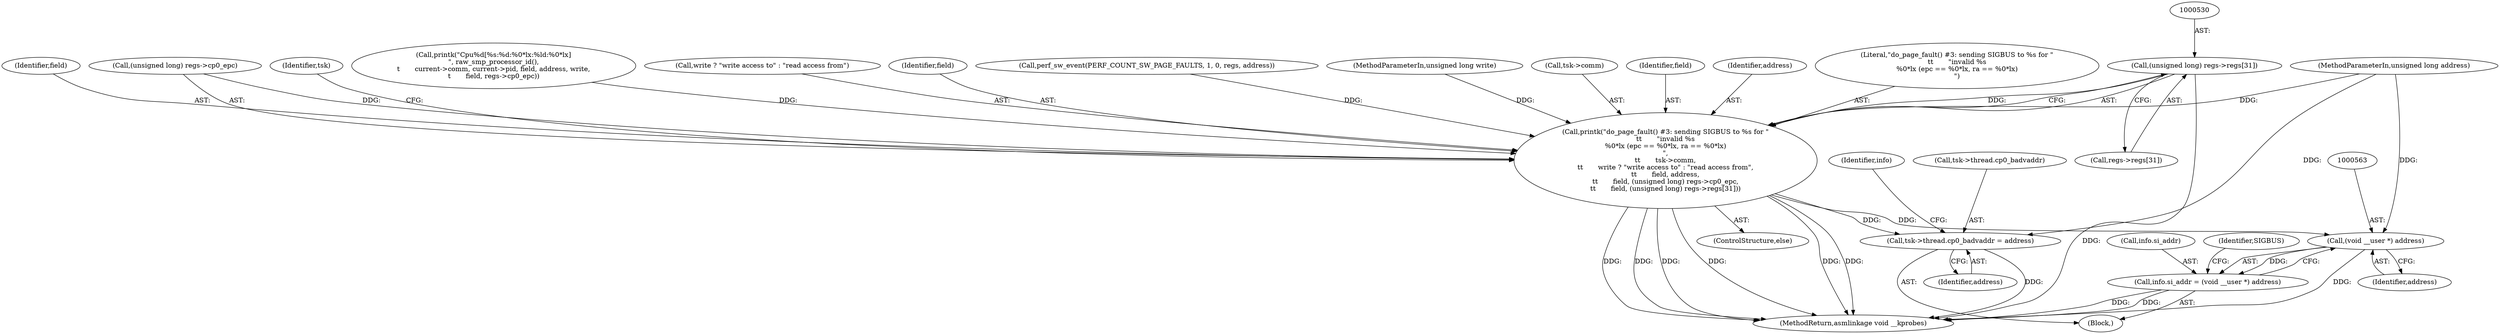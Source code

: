 digraph "0_linux_a8b0ca17b80e92faab46ee7179ba9e99ccb61233_14@array" {
"1000529" [label="(Call,(unsigned long) regs->regs[31])"];
"1000511" [label="(Call,printk(\"do_page_fault() #3: sending SIGBUS to %s for \"\n\t\t       \"invalid %s\n%0*lx (epc == %0*lx, ra == %0*lx)\n\",\n\t\t       tsk->comm,\n\t\t       write ? \"write access to\" : \"read access from\",\n\t\t       field, address,\n\t\t       field, (unsigned long) regs->cp0_epc,\n\t\t       field, (unsigned long) regs->regs[31]))"];
"1000536" [label="(Call,tsk->thread.cp0_badvaddr = address)"];
"1000562" [label="(Call,(void __user *) address)"];
"1000558" [label="(Call,info.si_addr = (void __user *) address)"];
"1000531" [label="(Call,regs->regs[31])"];
"1000343" [label="(Call,perf_sw_event(PERF_COUNT_SW_PAGE_FAULTS, 1, 0, regs, address))"];
"1000558" [label="(Call,info.si_addr = (void __user *) address)"];
"1000536" [label="(Call,tsk->thread.cp0_badvaddr = address)"];
"1000116" [label="(MethodParameterIn,unsigned long write)"];
"1000559" [label="(Call,info.si_addr)"];
"1000513" [label="(Call,tsk->comm)"];
"1000562" [label="(Call,(void __user *) address)"];
"1000529" [label="(Call,(unsigned long) regs->regs[31])"];
"1000118" [label="(Block,)"];
"1000659" [label="(MethodReturn,asmlinkage void __kprobes)"];
"1000542" [label="(Identifier,address)"];
"1000520" [label="(Identifier,field)"];
"1000564" [label="(Identifier,address)"];
"1000545" [label="(Identifier,info)"];
"1000521" [label="(Identifier,address)"];
"1000512" [label="(Literal,\"do_page_fault() #3: sending SIGBUS to %s for \"\n\t\t       \"invalid %s\n%0*lx (epc == %0*lx, ra == %0*lx)\n\")"];
"1000566" [label="(Identifier,SIGBUS)"];
"1000522" [label="(Identifier,field)"];
"1000523" [label="(Call,(unsigned long) regs->cp0_epc)"];
"1000537" [label="(Call,tsk->thread.cp0_badvaddr)"];
"1000511" [label="(Call,printk(\"do_page_fault() #3: sending SIGBUS to %s for \"\n\t\t       \"invalid %s\n%0*lx (epc == %0*lx, ra == %0*lx)\n\",\n\t\t       tsk->comm,\n\t\t       write ? \"write access to\" : \"read access from\",\n\t\t       field, address,\n\t\t       field, (unsigned long) regs->cp0_epc,\n\t\t       field, (unsigned long) regs->regs[31]))"];
"1000510" [label="(ControlStructure,else)"];
"1000539" [label="(Identifier,tsk)"];
"1000142" [label="(Call,printk(\"Cpu%d[%s:%d:%0*lx:%ld:%0*lx]\n\", raw_smp_processor_id(),\n\t       current->comm, current->pid, field, address, write,\n\t       field, regs->cp0_epc))"];
"1000516" [label="(Call,write ? \"write access to\" : \"read access from\")"];
"1000528" [label="(Identifier,field)"];
"1000117" [label="(MethodParameterIn,unsigned long address)"];
"1000529" -> "1000511"  [label="AST: "];
"1000529" -> "1000531"  [label="CFG: "];
"1000530" -> "1000529"  [label="AST: "];
"1000531" -> "1000529"  [label="AST: "];
"1000511" -> "1000529"  [label="CFG: "];
"1000529" -> "1000659"  [label="DDG: "];
"1000529" -> "1000511"  [label="DDG: "];
"1000511" -> "1000510"  [label="AST: "];
"1000512" -> "1000511"  [label="AST: "];
"1000513" -> "1000511"  [label="AST: "];
"1000516" -> "1000511"  [label="AST: "];
"1000520" -> "1000511"  [label="AST: "];
"1000521" -> "1000511"  [label="AST: "];
"1000522" -> "1000511"  [label="AST: "];
"1000523" -> "1000511"  [label="AST: "];
"1000528" -> "1000511"  [label="AST: "];
"1000539" -> "1000511"  [label="CFG: "];
"1000511" -> "1000659"  [label="DDG: "];
"1000511" -> "1000659"  [label="DDG: "];
"1000511" -> "1000659"  [label="DDG: "];
"1000511" -> "1000659"  [label="DDG: "];
"1000511" -> "1000659"  [label="DDG: "];
"1000511" -> "1000659"  [label="DDG: "];
"1000116" -> "1000511"  [label="DDG: "];
"1000142" -> "1000511"  [label="DDG: "];
"1000343" -> "1000511"  [label="DDG: "];
"1000117" -> "1000511"  [label="DDG: "];
"1000523" -> "1000511"  [label="DDG: "];
"1000511" -> "1000536"  [label="DDG: "];
"1000511" -> "1000562"  [label="DDG: "];
"1000536" -> "1000118"  [label="AST: "];
"1000536" -> "1000542"  [label="CFG: "];
"1000537" -> "1000536"  [label="AST: "];
"1000542" -> "1000536"  [label="AST: "];
"1000545" -> "1000536"  [label="CFG: "];
"1000536" -> "1000659"  [label="DDG: "];
"1000117" -> "1000536"  [label="DDG: "];
"1000562" -> "1000558"  [label="AST: "];
"1000562" -> "1000564"  [label="CFG: "];
"1000563" -> "1000562"  [label="AST: "];
"1000564" -> "1000562"  [label="AST: "];
"1000558" -> "1000562"  [label="CFG: "];
"1000562" -> "1000659"  [label="DDG: "];
"1000562" -> "1000558"  [label="DDG: "];
"1000117" -> "1000562"  [label="DDG: "];
"1000558" -> "1000118"  [label="AST: "];
"1000559" -> "1000558"  [label="AST: "];
"1000566" -> "1000558"  [label="CFG: "];
"1000558" -> "1000659"  [label="DDG: "];
"1000558" -> "1000659"  [label="DDG: "];
}

